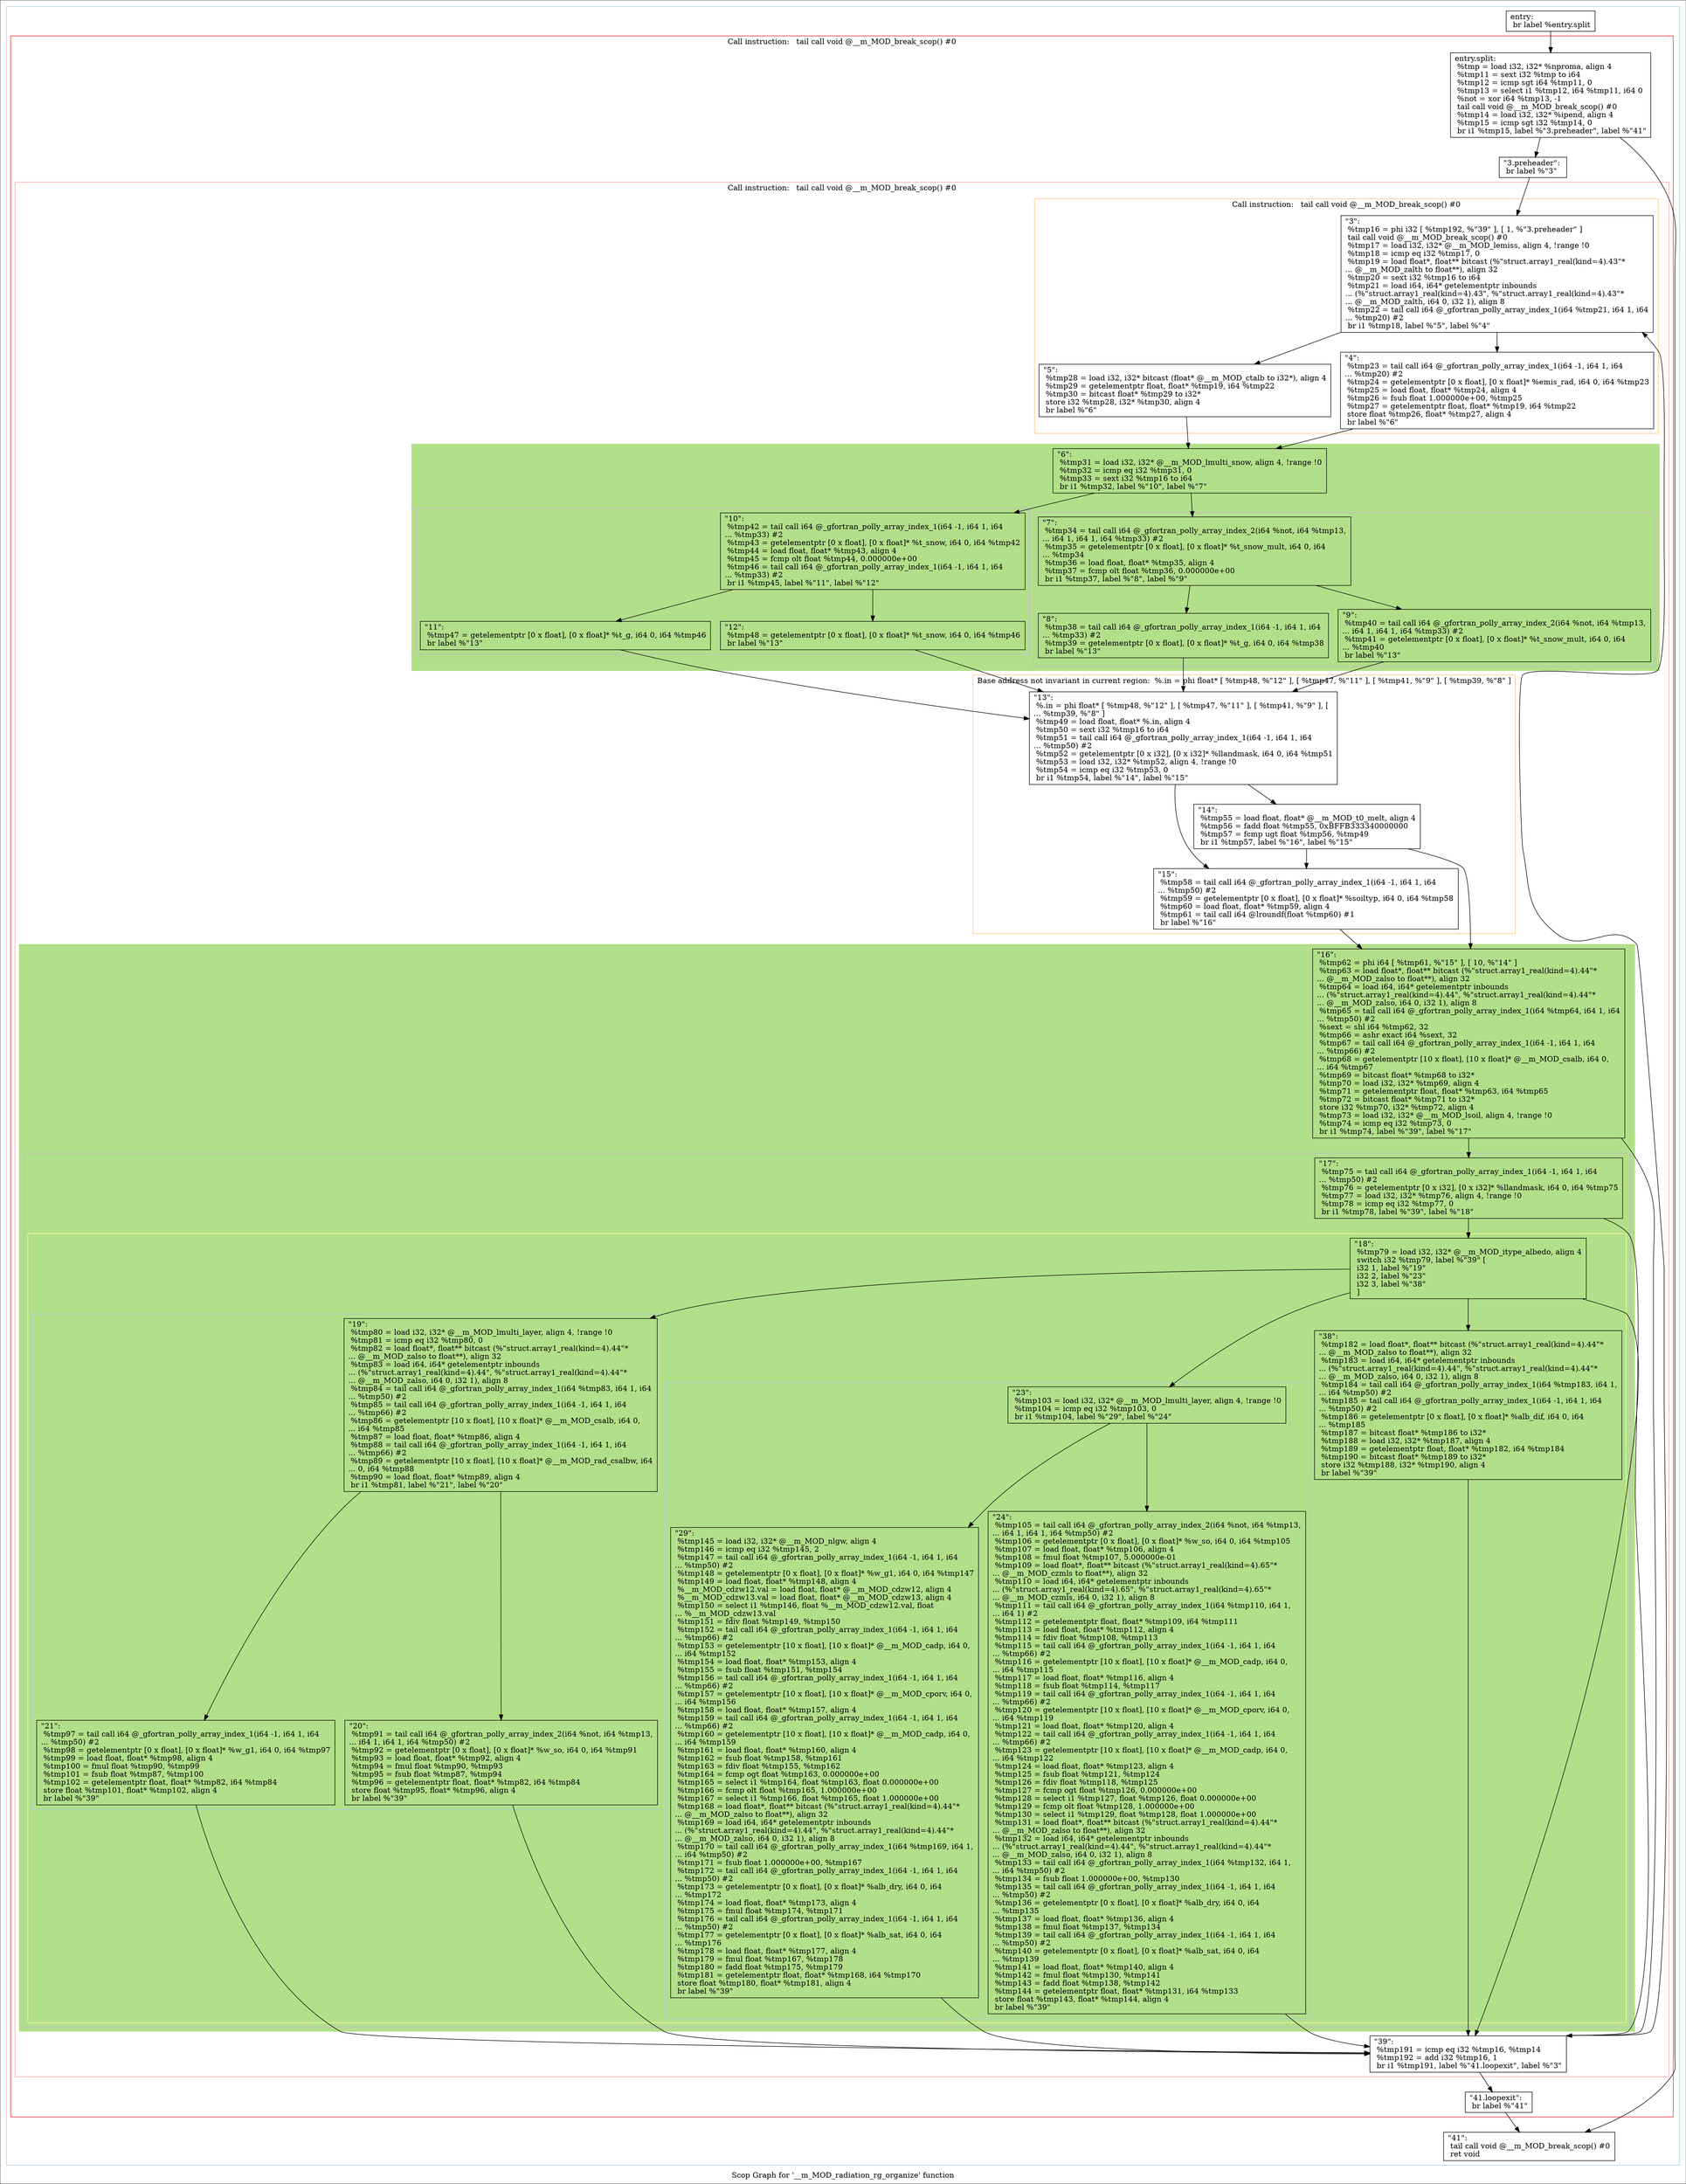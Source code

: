 digraph "Scop Graph for '__m_MOD_radiation_rg_organize' function" {
	label="Scop Graph for '__m_MOD_radiation_rg_organize' function";

	Node0x7df1f0 [shape=record,label="{entry:\l  br label %entry.split\l}"];
	Node0x7df1f0 -> Node0x7e0570;
	Node0x7e0570 [shape=record,label="{entry.split:                                      \l  %tmp = load i32, i32* %nproma, align 4\l  %tmp11 = sext i32 %tmp to i64\l  %tmp12 = icmp sgt i64 %tmp11, 0\l  %tmp13 = select i1 %tmp12, i64 %tmp11, i64 0\l  %not = xor i64 %tmp13, -1\l  tail call void @__m_MOD_break_scop() #0\l  %tmp14 = load i32, i32* %ipend, align 4\l  %tmp15 = icmp sgt i32 %tmp14, 0\l  br i1 %tmp15, label %\"3.preheader\", label %\"41\"\l}"];
	Node0x7e0570 -> Node0x80dcf0;
	Node0x7e0570 -> Node0x7fc450;
	Node0x80dcf0 [shape=record,label="{\"3.preheader\":                                    \l  br label %\"3\"\l}"];
	Node0x80dcf0 -> Node0x806f90;
	Node0x806f90 [shape=record,label="{\"3\":                                              \l  %tmp16 = phi i32 [ %tmp192, %\"39\" ], [ 1, %\"3.preheader\" ]\l  tail call void @__m_MOD_break_scop() #0\l  %tmp17 = load i32, i32* @__m_MOD_lemiss, align 4, !range !0\l  %tmp18 = icmp eq i32 %tmp17, 0\l  %tmp19 = load float*, float** bitcast (%\"struct.array1_real(kind=4).43\"*\l... @__m_MOD_zalth to float**), align 32\l  %tmp20 = sext i32 %tmp16 to i64\l  %tmp21 = load i64, i64* getelementptr inbounds\l... (%\"struct.array1_real(kind=4).43\", %\"struct.array1_real(kind=4).43\"*\l... @__m_MOD_zalth, i64 0, i32 1), align 8\l  %tmp22 = tail call i64 @_gfortran_polly_array_index_1(i64 %tmp21, i64 1, i64\l... %tmp20) #2\l  br i1 %tmp18, label %\"5\", label %\"4\"\l}"];
	Node0x806f90 -> Node0x80fca0;
	Node0x806f90 -> Node0x7df500;
	Node0x80fca0 [shape=record,label="{\"5\":                                              \l  %tmp28 = load i32, i32* bitcast (float* @__m_MOD_ctalb to i32*), align 4\l  %tmp29 = getelementptr float, float* %tmp19, i64 %tmp22\l  %tmp30 = bitcast float* %tmp29 to i32*\l  store i32 %tmp28, i32* %tmp30, align 4\l  br label %\"6\"\l}"];
	Node0x80fca0 -> Node0x7df020;
	Node0x7df020 [shape=record,label="{\"6\":                                              \l  %tmp31 = load i32, i32* @__m_MOD_lmulti_snow, align 4, !range !0\l  %tmp32 = icmp eq i32 %tmp31, 0\l  %tmp33 = sext i32 %tmp16 to i64\l  br i1 %tmp32, label %\"10\", label %\"7\"\l}"];
	Node0x7df020 -> Node0x7dbae0;
	Node0x7df020 -> Node0x826490;
	Node0x7dbae0 [shape=record,label="{\"10\":                                             \l  %tmp42 = tail call i64 @_gfortran_polly_array_index_1(i64 -1, i64 1, i64\l... %tmp33) #2\l  %tmp43 = getelementptr [0 x float], [0 x float]* %t_snow, i64 0, i64 %tmp42\l  %tmp44 = load float, float* %tmp43, align 4\l  %tmp45 = fcmp olt float %tmp44, 0.000000e+00\l  %tmp46 = tail call i64 @_gfortran_polly_array_index_1(i64 -1, i64 1, i64\l... %tmp33) #2\l  br i1 %tmp45, label %\"11\", label %\"12\"\l}"];
	Node0x7dbae0 -> Node0x7de370;
	Node0x7dbae0 -> Node0x821f30;
	Node0x7de370 [shape=record,label="{\"11\":                                             \l  %tmp47 = getelementptr [0 x float], [0 x float]* %t_g, i64 0, i64 %tmp46\l  br label %\"13\"\l}"];
	Node0x7de370 -> Node0x7fc600;
	Node0x7fc600 [shape=record,label="{\"13\":                                             \l  %.in = phi float* [ %tmp48, %\"12\" ], [ %tmp47, %\"11\" ], [ %tmp41, %\"9\" ], [\l... %tmp39, %\"8\" ]\l  %tmp49 = load float, float* %.in, align 4\l  %tmp50 = sext i32 %tmp16 to i64\l  %tmp51 = tail call i64 @_gfortran_polly_array_index_1(i64 -1, i64 1, i64\l... %tmp50) #2\l  %tmp52 = getelementptr [0 x i32], [0 x i32]* %llandmask, i64 0, i64 %tmp51\l  %tmp53 = load i32, i32* %tmp52, align 4, !range !0\l  %tmp54 = icmp eq i32 %tmp53, 0\l  br i1 %tmp54, label %\"14\", label %\"15\"\l}"];
	Node0x7fc600 -> Node0x7fc3e0;
	Node0x7fc600 -> Node0x80fb50;
	Node0x7fc3e0 [shape=record,label="{\"14\":                                             \l  %tmp55 = load float, float* @__m_MOD_t0_melt, align 4\l  %tmp56 = fadd float %tmp55, 0xBFFB333340000000\l  %tmp57 = fcmp ugt float %tmp56, %tmp49\l  br i1 %tmp57, label %\"16\", label %\"15\"\l}"];
	Node0x7fc3e0 -> Node0x8264d0;
	Node0x7fc3e0 -> Node0x80fb50;
	Node0x8264d0 [shape=record,label="{\"16\":                                             \l  %tmp62 = phi i64 [ %tmp61, %\"15\" ], [ 10, %\"14\" ]\l  %tmp63 = load float*, float** bitcast (%\"struct.array1_real(kind=4).44\"*\l... @__m_MOD_zalso to float**), align 32\l  %tmp64 = load i64, i64* getelementptr inbounds\l... (%\"struct.array1_real(kind=4).44\", %\"struct.array1_real(kind=4).44\"*\l... @__m_MOD_zalso, i64 0, i32 1), align 8\l  %tmp65 = tail call i64 @_gfortran_polly_array_index_1(i64 %tmp64, i64 1, i64\l... %tmp50) #2\l  %sext = shl i64 %tmp62, 32\l  %tmp66 = ashr exact i64 %sext, 32\l  %tmp67 = tail call i64 @_gfortran_polly_array_index_1(i64 -1, i64 1, i64\l... %tmp66) #2\l  %tmp68 = getelementptr [10 x float], [10 x float]* @__m_MOD_csalb, i64 0,\l... i64 %tmp67\l  %tmp69 = bitcast float* %tmp68 to i32*\l  %tmp70 = load i32, i32* %tmp69, align 4\l  %tmp71 = getelementptr float, float* %tmp63, i64 %tmp65\l  %tmp72 = bitcast float* %tmp71 to i32*\l  store i32 %tmp70, i32* %tmp72, align 4\l  %tmp73 = load i32, i32* @__m_MOD_lsoil, align 4, !range !0\l  %tmp74 = icmp eq i32 %tmp73, 0\l  br i1 %tmp74, label %\"39\", label %\"17\"\l}"];
	Node0x8264d0 -> Node0x7e0470;
	Node0x8264d0 -> Node0x7f2610;
	Node0x7e0470 [shape=record,label="{\"39\":                                             \l  %tmp191 = icmp eq i32 %tmp16, %tmp14\l  %tmp192 = add i32 %tmp16, 1\l  br i1 %tmp191, label %\"41.loopexit\", label %\"3\"\l}"];
	Node0x7e0470 -> Node0x7fd250;
	Node0x7e0470 -> Node0x806f90[constraint=false];
	Node0x7fd250 [shape=record,label="{\"41.loopexit\":                                    \l  br label %\"41\"\l}"];
	Node0x7fd250 -> Node0x7fc450;
	Node0x7fc450 [shape=record,label="{\"41\":                                             \l  tail call void @__m_MOD_break_scop() #0\l  ret void\l}"];
	Node0x7f2610 [shape=record,label="{\"17\":                                             \l  %tmp75 = tail call i64 @_gfortran_polly_array_index_1(i64 -1, i64 1, i64\l... %tmp50) #2\l  %tmp76 = getelementptr [0 x i32], [0 x i32]* %llandmask, i64 0, i64 %tmp75\l  %tmp77 = load i32, i32* %tmp76, align 4, !range !0\l  %tmp78 = icmp eq i32 %tmp77, 0\l  br i1 %tmp78, label %\"39\", label %\"18\"\l}"];
	Node0x7f2610 -> Node0x7e0470;
	Node0x7f2610 -> Node0x7fd2b0;
	Node0x7fd2b0 [shape=record,label="{\"18\":                                             \l  %tmp79 = load i32, i32* @__m_MOD_itype_albedo, align 4\l  switch i32 %tmp79, label %\"39\" [\l    i32 1, label %\"19\"\l    i32 2, label %\"23\"\l    i32 3, label %\"38\"\l  ]\l}"];
	Node0x7fd2b0 -> Node0x7e0470;
	Node0x7fd2b0 -> Node0x80c390;
	Node0x7fd2b0 -> Node0x80d3c0;
	Node0x7fd2b0 -> Node0x7eef80;
	Node0x80c390 [shape=record,label="{\"19\":                                             \l  %tmp80 = load i32, i32* @__m_MOD_lmulti_layer, align 4, !range !0\l  %tmp81 = icmp eq i32 %tmp80, 0\l  %tmp82 = load float*, float** bitcast (%\"struct.array1_real(kind=4).44\"*\l... @__m_MOD_zalso to float**), align 32\l  %tmp83 = load i64, i64* getelementptr inbounds\l... (%\"struct.array1_real(kind=4).44\", %\"struct.array1_real(kind=4).44\"*\l... @__m_MOD_zalso, i64 0, i32 1), align 8\l  %tmp84 = tail call i64 @_gfortran_polly_array_index_1(i64 %tmp83, i64 1, i64\l... %tmp50) #2\l  %tmp85 = tail call i64 @_gfortran_polly_array_index_1(i64 -1, i64 1, i64\l... %tmp66) #2\l  %tmp86 = getelementptr [10 x float], [10 x float]* @__m_MOD_csalb, i64 0,\l... i64 %tmp85\l  %tmp87 = load float, float* %tmp86, align 4\l  %tmp88 = tail call i64 @_gfortran_polly_array_index_1(i64 -1, i64 1, i64\l... %tmp66) #2\l  %tmp89 = getelementptr [10 x float], [10 x float]* @__m_MOD_rad_csalbw, i64\l... 0, i64 %tmp88\l  %tmp90 = load float, float* %tmp89, align 4\l  br i1 %tmp81, label %\"21\", label %\"20\"\l}"];
	Node0x80c390 -> Node0x7eefe0;
	Node0x80c390 -> Node0x7fc4f0;
	Node0x7eefe0 [shape=record,label="{\"21\":                                             \l  %tmp97 = tail call i64 @_gfortran_polly_array_index_1(i64 -1, i64 1, i64\l... %tmp50) #2\l  %tmp98 = getelementptr [0 x float], [0 x float]* %w_g1, i64 0, i64 %tmp97\l  %tmp99 = load float, float* %tmp98, align 4\l  %tmp100 = fmul float %tmp90, %tmp99\l  %tmp101 = fsub float %tmp87, %tmp100\l  %tmp102 = getelementptr float, float* %tmp82, i64 %tmp84\l  store float %tmp101, float* %tmp102, align 4\l  br label %\"39\"\l}"];
	Node0x7eefe0 -> Node0x7e0470;
	Node0x7fc4f0 [shape=record,label="{\"20\":                                             \l  %tmp91 = tail call i64 @_gfortran_polly_array_index_2(i64 %not, i64 %tmp13,\l... i64 1, i64 1, i64 %tmp50) #2\l  %tmp92 = getelementptr [0 x float], [0 x float]* %w_so, i64 0, i64 %tmp91\l  %tmp93 = load float, float* %tmp92, align 4\l  %tmp94 = fmul float %tmp90, %tmp93\l  %tmp95 = fsub float %tmp87, %tmp94\l  %tmp96 = getelementptr float, float* %tmp82, i64 %tmp84\l  store float %tmp95, float* %tmp96, align 4\l  br label %\"39\"\l}"];
	Node0x7fc4f0 -> Node0x7e0470;
	Node0x80d3c0 [shape=record,label="{\"23\":                                             \l  %tmp103 = load i32, i32* @__m_MOD_lmulti_layer, align 4, !range !0\l  %tmp104 = icmp eq i32 %tmp103, 0\l  br i1 %tmp104, label %\"29\", label %\"24\"\l}"];
	Node0x80d3c0 -> Node0x7fc550;
	Node0x80d3c0 -> Node0x7f09d0;
	Node0x7fc550 [shape=record,label="{\"29\":                                             \l  %tmp145 = load i32, i32* @__m_MOD_nlgw, align 4\l  %tmp146 = icmp eq i32 %tmp145, 2\l  %tmp147 = tail call i64 @_gfortran_polly_array_index_1(i64 -1, i64 1, i64\l... %tmp50) #2\l  %tmp148 = getelementptr [0 x float], [0 x float]* %w_g1, i64 0, i64 %tmp147\l  %tmp149 = load float, float* %tmp148, align 4\l  %__m_MOD_cdzw12.val = load float, float* @__m_MOD_cdzw12, align 4\l  %__m_MOD_cdzw13.val = load float, float* @__m_MOD_cdzw13, align 4\l  %tmp150 = select i1 %tmp146, float %__m_MOD_cdzw12.val, float\l... %__m_MOD_cdzw13.val\l  %tmp151 = fdiv float %tmp149, %tmp150\l  %tmp152 = tail call i64 @_gfortran_polly_array_index_1(i64 -1, i64 1, i64\l... %tmp66) #2\l  %tmp153 = getelementptr [10 x float], [10 x float]* @__m_MOD_cadp, i64 0,\l... i64 %tmp152\l  %tmp154 = load float, float* %tmp153, align 4\l  %tmp155 = fsub float %tmp151, %tmp154\l  %tmp156 = tail call i64 @_gfortran_polly_array_index_1(i64 -1, i64 1, i64\l... %tmp66) #2\l  %tmp157 = getelementptr [10 x float], [10 x float]* @__m_MOD_cporv, i64 0,\l... i64 %tmp156\l  %tmp158 = load float, float* %tmp157, align 4\l  %tmp159 = tail call i64 @_gfortran_polly_array_index_1(i64 -1, i64 1, i64\l... %tmp66) #2\l  %tmp160 = getelementptr [10 x float], [10 x float]* @__m_MOD_cadp, i64 0,\l... i64 %tmp159\l  %tmp161 = load float, float* %tmp160, align 4\l  %tmp162 = fsub float %tmp158, %tmp161\l  %tmp163 = fdiv float %tmp155, %tmp162\l  %tmp164 = fcmp ogt float %tmp163, 0.000000e+00\l  %tmp165 = select i1 %tmp164, float %tmp163, float 0.000000e+00\l  %tmp166 = fcmp olt float %tmp165, 1.000000e+00\l  %tmp167 = select i1 %tmp166, float %tmp165, float 1.000000e+00\l  %tmp168 = load float*, float** bitcast (%\"struct.array1_real(kind=4).44\"*\l... @__m_MOD_zalso to float**), align 32\l  %tmp169 = load i64, i64* getelementptr inbounds\l... (%\"struct.array1_real(kind=4).44\", %\"struct.array1_real(kind=4).44\"*\l... @__m_MOD_zalso, i64 0, i32 1), align 8\l  %tmp170 = tail call i64 @_gfortran_polly_array_index_1(i64 %tmp169, i64 1,\l... i64 %tmp50) #2\l  %tmp171 = fsub float 1.000000e+00, %tmp167\l  %tmp172 = tail call i64 @_gfortran_polly_array_index_1(i64 -1, i64 1, i64\l... %tmp50) #2\l  %tmp173 = getelementptr [0 x float], [0 x float]* %alb_dry, i64 0, i64\l... %tmp172\l  %tmp174 = load float, float* %tmp173, align 4\l  %tmp175 = fmul float %tmp174, %tmp171\l  %tmp176 = tail call i64 @_gfortran_polly_array_index_1(i64 -1, i64 1, i64\l... %tmp50) #2\l  %tmp177 = getelementptr [0 x float], [0 x float]* %alb_sat, i64 0, i64\l... %tmp176\l  %tmp178 = load float, float* %tmp177, align 4\l  %tmp179 = fmul float %tmp167, %tmp178\l  %tmp180 = fadd float %tmp175, %tmp179\l  %tmp181 = getelementptr float, float* %tmp168, i64 %tmp170\l  store float %tmp180, float* %tmp181, align 4\l  br label %\"39\"\l}"];
	Node0x7fc550 -> Node0x7e0470;
	Node0x7f09d0 [shape=record,label="{\"24\":                                             \l  %tmp105 = tail call i64 @_gfortran_polly_array_index_2(i64 %not, i64 %tmp13,\l... i64 1, i64 1, i64 %tmp50) #2\l  %tmp106 = getelementptr [0 x float], [0 x float]* %w_so, i64 0, i64 %tmp105\l  %tmp107 = load float, float* %tmp106, align 4\l  %tmp108 = fmul float %tmp107, 5.000000e-01\l  %tmp109 = load float*, float** bitcast (%\"struct.array1_real(kind=4).65\"*\l... @__m_MOD_czmls to float**), align 32\l  %tmp110 = load i64, i64* getelementptr inbounds\l... (%\"struct.array1_real(kind=4).65\", %\"struct.array1_real(kind=4).65\"*\l... @__m_MOD_czmls, i64 0, i32 1), align 8\l  %tmp111 = tail call i64 @_gfortran_polly_array_index_1(i64 %tmp110, i64 1,\l... i64 1) #2\l  %tmp112 = getelementptr float, float* %tmp109, i64 %tmp111\l  %tmp113 = load float, float* %tmp112, align 4\l  %tmp114 = fdiv float %tmp108, %tmp113\l  %tmp115 = tail call i64 @_gfortran_polly_array_index_1(i64 -1, i64 1, i64\l... %tmp66) #2\l  %tmp116 = getelementptr [10 x float], [10 x float]* @__m_MOD_cadp, i64 0,\l... i64 %tmp115\l  %tmp117 = load float, float* %tmp116, align 4\l  %tmp118 = fsub float %tmp114, %tmp117\l  %tmp119 = tail call i64 @_gfortran_polly_array_index_1(i64 -1, i64 1, i64\l... %tmp66) #2\l  %tmp120 = getelementptr [10 x float], [10 x float]* @__m_MOD_cporv, i64 0,\l... i64 %tmp119\l  %tmp121 = load float, float* %tmp120, align 4\l  %tmp122 = tail call i64 @_gfortran_polly_array_index_1(i64 -1, i64 1, i64\l... %tmp66) #2\l  %tmp123 = getelementptr [10 x float], [10 x float]* @__m_MOD_cadp, i64 0,\l... i64 %tmp122\l  %tmp124 = load float, float* %tmp123, align 4\l  %tmp125 = fsub float %tmp121, %tmp124\l  %tmp126 = fdiv float %tmp118, %tmp125\l  %tmp127 = fcmp ogt float %tmp126, 0.000000e+00\l  %tmp128 = select i1 %tmp127, float %tmp126, float 0.000000e+00\l  %tmp129 = fcmp olt float %tmp128, 1.000000e+00\l  %tmp130 = select i1 %tmp129, float %tmp128, float 1.000000e+00\l  %tmp131 = load float*, float** bitcast (%\"struct.array1_real(kind=4).44\"*\l... @__m_MOD_zalso to float**), align 32\l  %tmp132 = load i64, i64* getelementptr inbounds\l... (%\"struct.array1_real(kind=4).44\", %\"struct.array1_real(kind=4).44\"*\l... @__m_MOD_zalso, i64 0, i32 1), align 8\l  %tmp133 = tail call i64 @_gfortran_polly_array_index_1(i64 %tmp132, i64 1,\l... i64 %tmp50) #2\l  %tmp134 = fsub float 1.000000e+00, %tmp130\l  %tmp135 = tail call i64 @_gfortran_polly_array_index_1(i64 -1, i64 1, i64\l... %tmp50) #2\l  %tmp136 = getelementptr [0 x float], [0 x float]* %alb_dry, i64 0, i64\l... %tmp135\l  %tmp137 = load float, float* %tmp136, align 4\l  %tmp138 = fmul float %tmp137, %tmp134\l  %tmp139 = tail call i64 @_gfortran_polly_array_index_1(i64 -1, i64 1, i64\l... %tmp50) #2\l  %tmp140 = getelementptr [0 x float], [0 x float]* %alb_sat, i64 0, i64\l... %tmp139\l  %tmp141 = load float, float* %tmp140, align 4\l  %tmp142 = fmul float %tmp130, %tmp141\l  %tmp143 = fadd float %tmp138, %tmp142\l  %tmp144 = getelementptr float, float* %tmp131, i64 %tmp133\l  store float %tmp143, float* %tmp144, align 4\l  br label %\"39\"\l}"];
	Node0x7f09d0 -> Node0x7e0470;
	Node0x7eef80 [shape=record,label="{\"38\":                                             \l  %tmp182 = load float*, float** bitcast (%\"struct.array1_real(kind=4).44\"*\l... @__m_MOD_zalso to float**), align 32\l  %tmp183 = load i64, i64* getelementptr inbounds\l... (%\"struct.array1_real(kind=4).44\", %\"struct.array1_real(kind=4).44\"*\l... @__m_MOD_zalso, i64 0, i32 1), align 8\l  %tmp184 = tail call i64 @_gfortran_polly_array_index_1(i64 %tmp183, i64 1,\l... i64 %tmp50) #2\l  %tmp185 = tail call i64 @_gfortran_polly_array_index_1(i64 -1, i64 1, i64\l... %tmp50) #2\l  %tmp186 = getelementptr [0 x float], [0 x float]* %alb_dif, i64 0, i64\l... %tmp185\l  %tmp187 = bitcast float* %tmp186 to i32*\l  %tmp188 = load i32, i32* %tmp187, align 4\l  %tmp189 = getelementptr float, float* %tmp182, i64 %tmp184\l  %tmp190 = bitcast float* %tmp189 to i32*\l  store i32 %tmp188, i32* %tmp190, align 4\l  br label %\"39\"\l}"];
	Node0x7eef80 -> Node0x7e0470;
	Node0x80fb50 [shape=record,label="{\"15\":                                             \l  %tmp58 = tail call i64 @_gfortran_polly_array_index_1(i64 -1, i64 1, i64\l... %tmp50) #2\l  %tmp59 = getelementptr [0 x float], [0 x float]* %soiltyp, i64 0, i64 %tmp58\l  %tmp60 = load float, float* %tmp59, align 4\l  %tmp61 = tail call i64 @lroundf(float %tmp60) #1\l  br label %\"16\"\l}"];
	Node0x80fb50 -> Node0x8264d0;
	Node0x821f30 [shape=record,label="{\"12\":                                             \l  %tmp48 = getelementptr [0 x float], [0 x float]* %t_snow, i64 0, i64 %tmp46\l  br label %\"13\"\l}"];
	Node0x821f30 -> Node0x7fc600;
	Node0x826490 [shape=record,label="{\"7\":                                              \l  %tmp34 = tail call i64 @_gfortran_polly_array_index_2(i64 %not, i64 %tmp13,\l... i64 1, i64 1, i64 %tmp33) #2\l  %tmp35 = getelementptr [0 x float], [0 x float]* %t_snow_mult, i64 0, i64\l... %tmp34\l  %tmp36 = load float, float* %tmp35, align 4\l  %tmp37 = fcmp olt float %tmp36, 0.000000e+00\l  br i1 %tmp37, label %\"8\", label %\"9\"\l}"];
	Node0x826490 -> Node0x7f0a30;
	Node0x826490 -> Node0x81b710;
	Node0x7f0a30 [shape=record,label="{\"8\":                                              \l  %tmp38 = tail call i64 @_gfortran_polly_array_index_1(i64 -1, i64 1, i64\l... %tmp33) #2\l  %tmp39 = getelementptr [0 x float], [0 x float]* %t_g, i64 0, i64 %tmp38\l  br label %\"13\"\l}"];
	Node0x7f0a30 -> Node0x7fc600;
	Node0x81b710 [shape=record,label="{\"9\":                                              \l  %tmp40 = tail call i64 @_gfortran_polly_array_index_2(i64 %not, i64 %tmp13,\l... i64 1, i64 1, i64 %tmp33) #2\l  %tmp41 = getelementptr [0 x float], [0 x float]* %t_snow_mult, i64 0, i64\l... %tmp40\l  br label %\"13\"\l}"];
	Node0x81b710 -> Node0x7fc600;
	Node0x7df500 [shape=record,label="{\"4\":                                              \l  %tmp23 = tail call i64 @_gfortran_polly_array_index_1(i64 -1, i64 1, i64\l... %tmp20) #2\l  %tmp24 = getelementptr [0 x float], [0 x float]* %emis_rad, i64 0, i64 %tmp23\l  %tmp25 = load float, float* %tmp24, align 4\l  %tmp26 = fsub float 1.000000e+00, %tmp25\l  %tmp27 = getelementptr float, float* %tmp19, i64 %tmp22\l  store float %tmp26, float* %tmp27, align 4\l  br label %\"6\"\l}"];
	Node0x7df500 -> Node0x7df020;
	colorscheme = "paired12"
        subgraph cluster_0x7f2630 {
          label = "";
          style = solid;
          color = 1
          subgraph cluster_0x7f3cf0 {
            label = "Call instruction:   tail call void @__m_MOD_break_scop() #0";
            style = solid;
            color = 6
            subgraph cluster_0x7f3c70 {
              label = "Call instruction:   tail call void @__m_MOD_break_scop() #0";
              style = solid;
              color = 5
              subgraph cluster_0x7f3bf0 {
                label = "Call instruction:   tail call void @__m_MOD_break_scop() #0";
                style = solid;
                color = 7
                Node0x806f90;
                Node0x80fca0;
                Node0x7df500;
              }
              subgraph cluster_0x7f3b70 {
                label = "";
                style = filled;
                color = 3                subgraph cluster_0x7f26b0 {
                  label = "";
                  style = solid;
                  color = 9
                  Node0x7dbae0;
                  Node0x7de370;
                  Node0x821f30;
                }
                subgraph cluster_0x7f3af0 {
                  label = "";
                  style = solid;
                  color = 9
                  Node0x826490;
                  Node0x7f0a30;
                  Node0x81b710;
                }
                Node0x7df020;
              }
              subgraph cluster_0x7f3a70 {
                label = "Base address not invariant in current region:  %.in = phi float* [ %tmp48, %\"12\" ], [ %tmp47, %\"11\" ], [ %tmp41, %\"9\" ], [ %tmp39, %\"8\" ]";
                style = solid;
                color = 7
                Node0x7fc600;
                Node0x7fc3e0;
                Node0x80fb50;
              }
              subgraph cluster_0x7f39f0 {
                label = "";
                style = filled;
                color = 3                subgraph cluster_0x7f3970 {
                  label = "";
                  style = solid;
                  color = 9
                  subgraph cluster_0x7f38f0 {
                    label = "";
                    style = solid;
                    color = 11
                    subgraph cluster_0x7f27c0 {
                      label = "";
                      style = solid;
                      color = 1
                      Node0x80c390;
                      Node0x7eefe0;
                      Node0x7fc4f0;
                    }
                    subgraph cluster_0x7f2840 {
                      label = "";
                      style = solid;
                      color = 1
                      Node0x80d3c0;
                      Node0x7fc550;
                      Node0x7f09d0;
                    }
                    Node0x7fd2b0;
                    Node0x7eef80;
                  }
                  Node0x7f2610;
                }
                Node0x8264d0;
              }
              Node0x7e0470;
            }
            Node0x7e0570;
            Node0x80dcf0;
            Node0x7fd250;
          }
          Node0x7df1f0;
          Node0x7fc450;
        }
}
